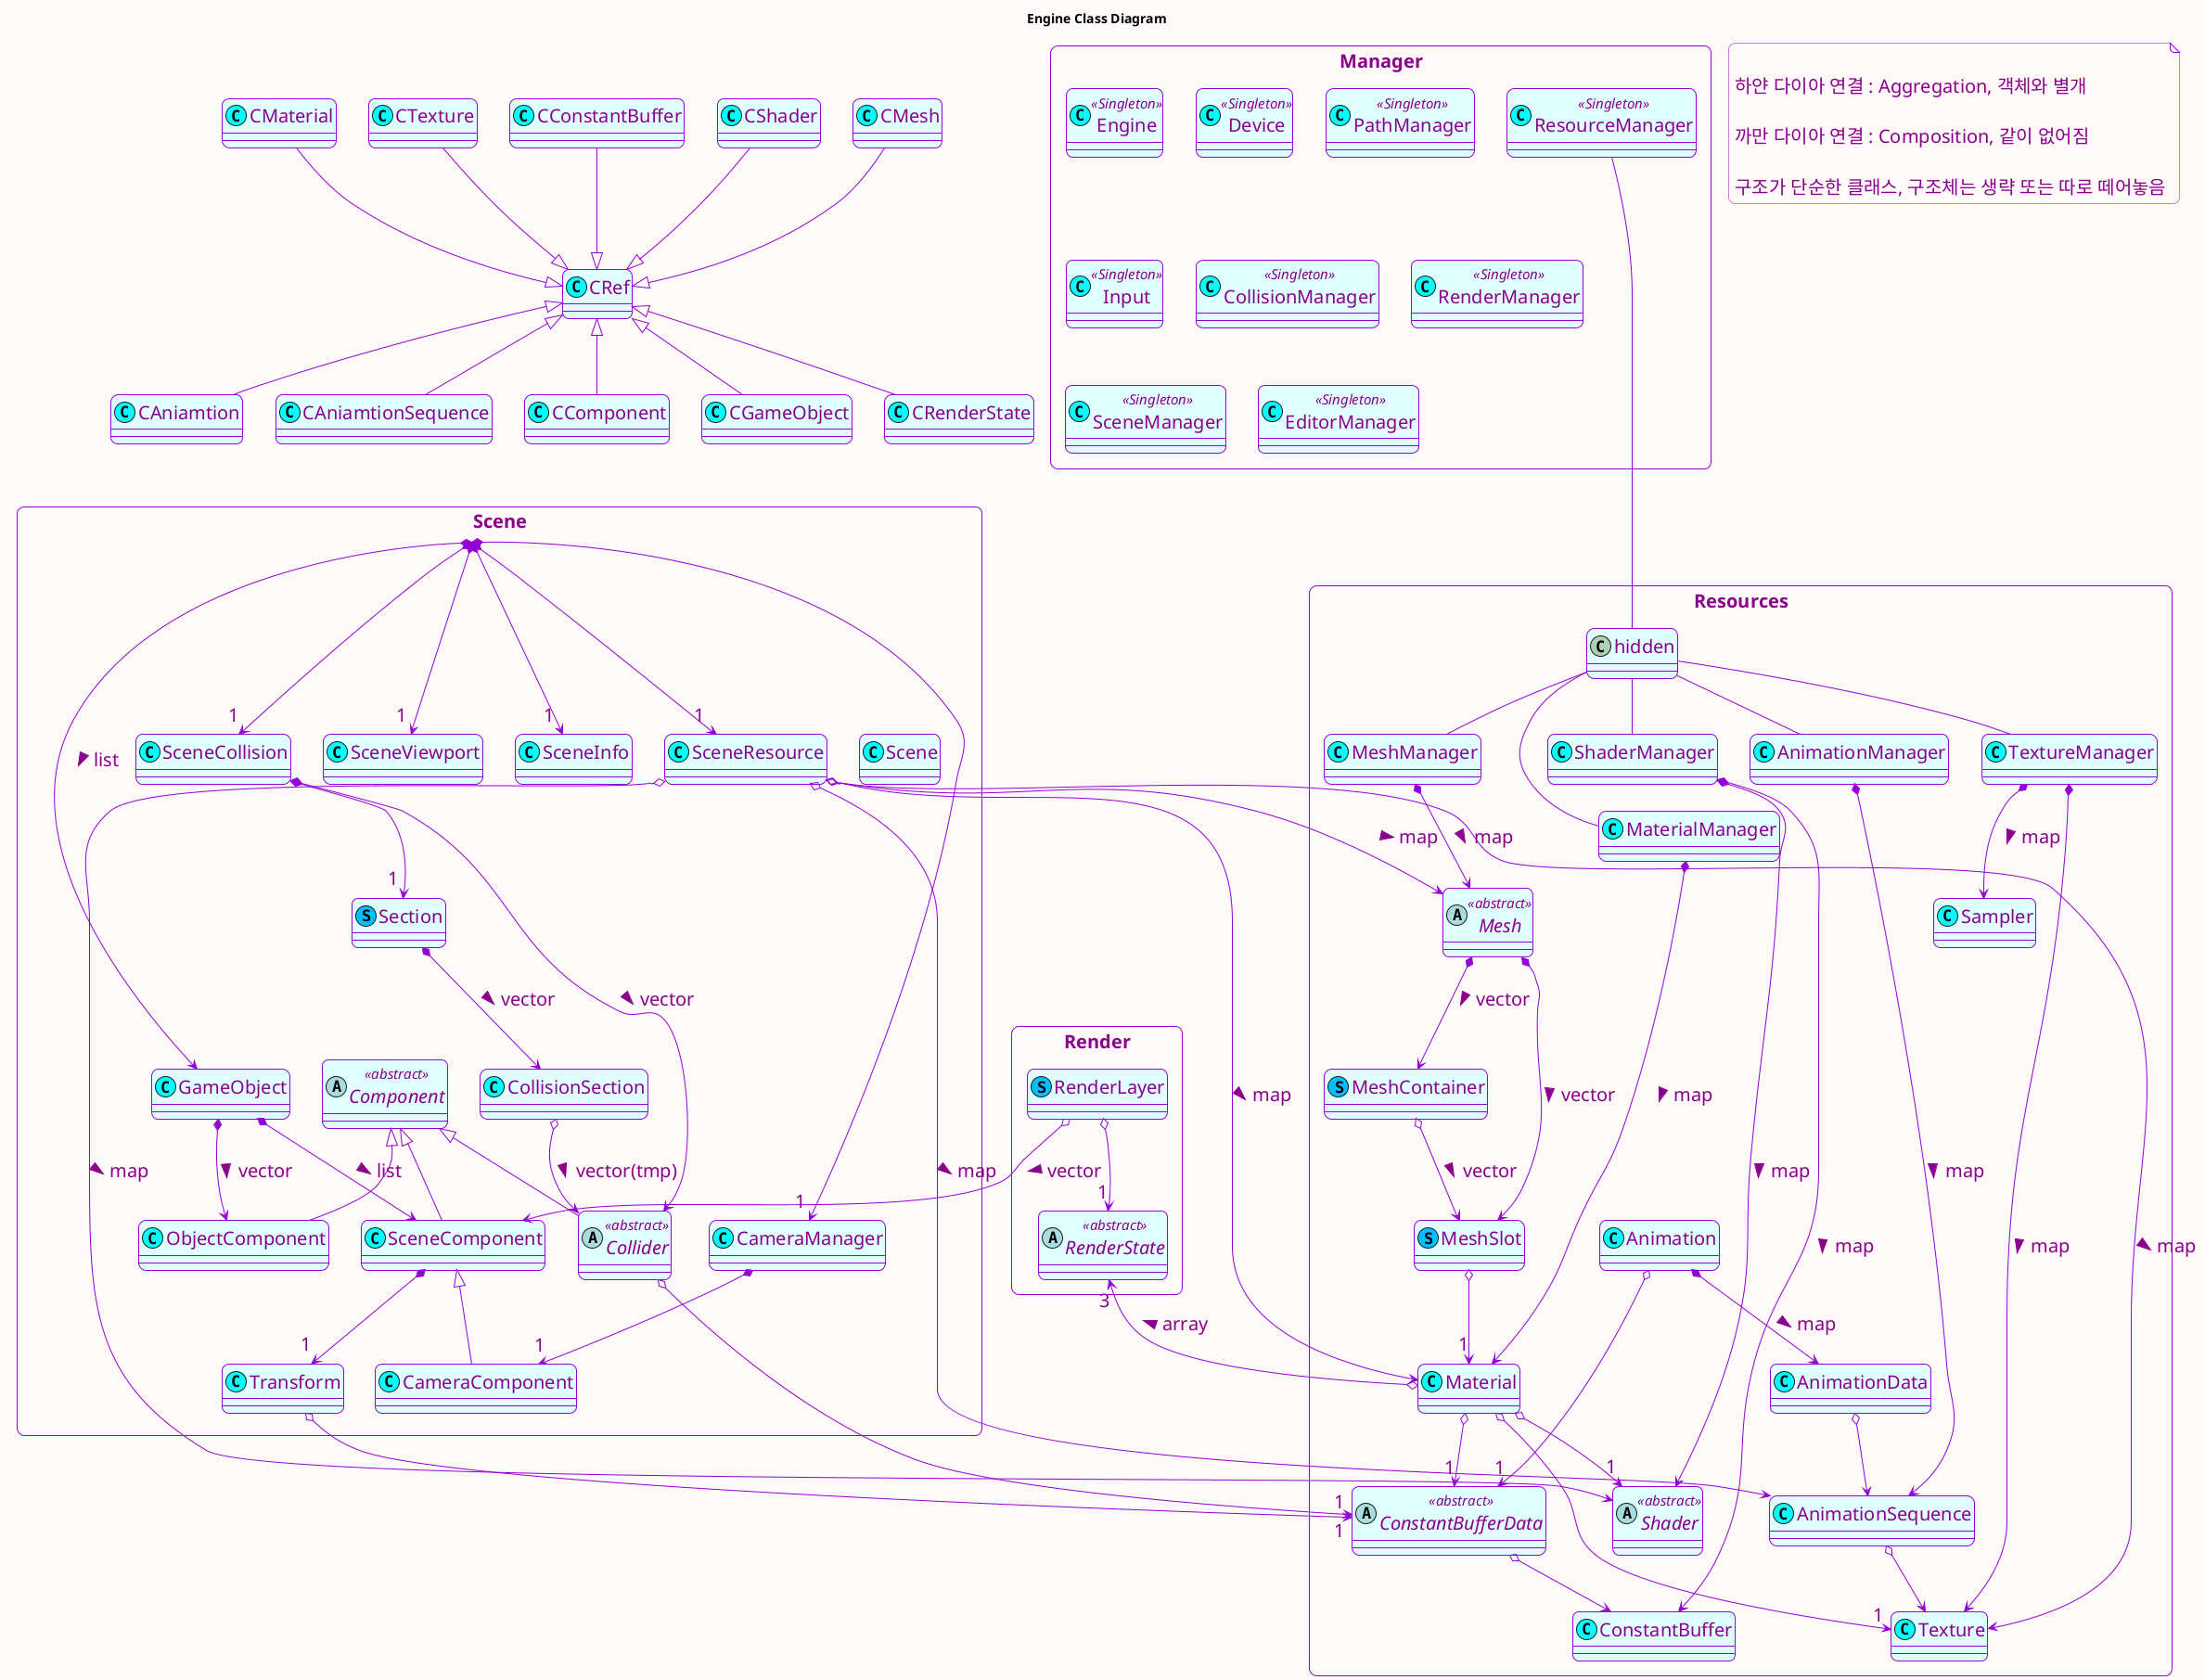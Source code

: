 @startuml DX Engine
title Engine Class Diagram

<style>
classDiagram {
  BackgroundColor Snow
  FontColor DarkMagenta
  LineColor DarkViolet
  FontName arial
  FontSize 20
  
  'class {'
  '  BackgroundColor LightCyan'
  '}'
}
</style>
skinparam class {
    BackgroundColor LightCyan
}
skinparam roundCorner 15
skinparam Shadowing false
skinparam ClassBorderThickness 1
skinparam CircledCharacterFontColor DarkViolet
skinparam CircledCharacterFontStyle bold
'skinparam CircledCharacterFontSize 15'
'skinparam CircledCharacterRadius 10'

skinparam ClassStereotypeFontColor DarkMagenta
skinparam ClassStereotypeFontSize 15

'note right of Engine
note as A

  하얀 다이아 연결 : Aggregation, 객체와 별개

  까만 다이아 연결 : Composition, 같이 없어짐

  구조가 단순한 클래스, 구조체는 생략 또는 따로 떼어놓음
end note


package Manager <<Rectangle>> {
  class Engine <<(C, Aqua) Singleton>>
  class Device <<(C, Aqua) Singleton>>
  class PathManager <<(C, Aqua) Singleton>>
  class Input <<(C, Aqua) Singleton>>
  class CollisionManager <<(C, Aqua) Singleton>>
  class ResourceManager <<(C, Aqua) Singleton>>
  class RenderManager <<(C, Aqua) Singleton>>
  class SceneManager <<(C, Aqua) Singleton>>
  class EditorManager <<(C, Aqua) Singleton>>
}

package Resources <<Rectangle>> {
  class hidden
  class ShaderManager <<(C, Aqua)>>
  class TextureManager <<(C, Aqua)>>
  class MaterialManager <<(C, Aqua)>>
  class MeshManager <<(C, Aqua)>>
  class AnimationManager <<(C, Aqua)>>

  abstract class Shader <<abstract>>
  class ConstantBuffer <<(C, Aqua)>>
  abstract class ConstantBufferData <<abstract>>

  class Texture <<(C, Aqua)>>
  class Sampler <<(C, Aqua)>>

  class Material <<(C, Aqua)>>

  abstract class Mesh <<abstract>>
  struct MeshContainer <<(S, DeepSkyBlue)>>
  struct MeshSlot <<(S, DeepSkyBlue)>>

  class Animation <<(C, Aqua)>>
  class AnimationData <<(C, Aqua)>>
  class AnimationSequence <<(C, Aqua)>>
  'class SoundManager <<(C, Aqua)>>
  'class Sound <<(C, Aqua)>>

  'class FontManager <<(C, Aqua)>>
  'class Font <<(C, Aqua)>>
}

package Render <<Rectangle>> {
  class RenderLayer <<(S, DeepSkyBlue)>>
  abstract class RenderState <<abstract>>
}

package Scene <<Rectangle>> {
  class Scene <<(C, Aqua)>>
  class SceneInfo <<(C, Aqua)>>
  class SceneResource <<(C, Aqua)>>
  class SceneCollision <<(C, Aqua)>>
  class CameraManager <<(C, Aqua)>>
  class SceneViewport <<(C, Aqua)>>

  struct Section <<(S, DeepSkyBlue)>>
  class CollisionSection <<(C, Aqua)>>
  abstract class Collider <<abstract>>

  class GameObject <<(C, Aqua)>>
  abstract class Component <<abstract>>
  class SceneComponent <<(C, Aqua)>>
  class CameraComponent <<(C, Aqua)>>
  class Transform <<(C, Aqua)>>
  class ObjectComponent <<(C, Aqua)>>
}


class CRef <<(C, Aqua)>>
class CShader <<(C, Aqua)>>
class CConstantBuffer <<(C, Aqua)>>
class CTexture <<(C, Aqua)>>
class CMaterial <<(C, Aqua)>>
class CMesh <<(C, Aqua)>>
class CRenderState <<(C, Aqua)>>
class CAniamtion <<(C, Aqua)>>
class CAniamtionSequence <<(C, Aqua)>>
class CComponent <<(C, Aqua)>>
class CGameObject <<(C, Aqua)>>




CRef <|-up-  CShader
CRef <|-up-  CConstantBuffer
CRef <|-up-  CTexture
CRef <|-up-  CMaterial
CRef <|-up-  CMesh
CRef <|--  CRenderState
CRef <|--  CAniamtion
CRef <|--  CAniamtionSequence
CRef <|--  CComponent
CRef <|--  CGameObject


'Engine -- Device
'Engine -- Input
'Engine -- PathManager
' Engine -- CollisionManager
' Engine -- ResourceManager
' Engine -- RenderManager
' Engine -- SceneManager
' Engine -- EditorManager

  ' ResourceManager *--> ShaderManager
  ' ResourceManager *--> TextureManager
  ' ResourceManager *--> MaterialManager
  ' ResourceManager *--> MeshManager
  ' ResourceManager *--> AnimationManager
  ResourceManager ----- hidden
  hidden -- ShaderManager
  hidden -- TextureManager
  hidden -- MaterialManager
  hidden -- MeshManager
  hidden -- AnimationManager
    ShaderManager *--> Shader : map >
    ShaderManager *-------> ConstantBuffer : map >
      ConstantBufferData o--> ConstantBuffer
    TextureManager *--> Texture : map >
    TextureManager *--> Sampler : map >
    MaterialManager *--> Material : map >
      Material o--> "1" Texture
      Material o--> "1" Shader
      Material o--> "3" RenderState : array >
      Material o--> "1" ConstantBufferData
    MeshManager *--> Mesh : map >
      Mesh *--> MeshContainer : vector >
      Mesh *--> MeshSlot : vector >
        MeshContainer o--> MeshSlot : vector >
        MeshSlot o--> "1" Material
    AnimationManager *------> AnimationSequence : map >
      Animation *--> AnimationData : map >
      AnimationData o--> AnimationSequence
      AnimationSequence o--> Texture
        Animation o--> "1" ConstantBufferData

  'RenderManager *--> RenderLayer : map >
    RenderLayer o--> "1" RenderState
    RenderLayer o-->  SceneComponent : vector >

  'SceneManager *--> " 1 " Scene
    Scene *--> " 1 " SceneInfo
    Scene *--> " 1 " CameraManager
      CameraManager *--> " 1 " CameraComponent
    Scene *---> " 1 " SceneResource
    Scene *---> " 1 " SceneCollision
    Scene *--->  GameObject : list >
      SceneResource o---> Shader : map >
      SceneResource o---> Texture : map >
      SceneResource o---> Material : map >
      SceneResource o---> Mesh : map >
      SceneResource o---> AnimationSequence : map >
'     SceneResource o---> Sound : map >
      SceneCollision *-->  " 1 " Section
      SceneCollision *-->  Collider : vector >
        Section *--> CollisionSection : vector >
          CollisionSection o--> Collider : vector(tmp) >

      Component <|--  Collider
        Collider o--> "1" ConstantBufferData
      Component <|--  SceneComponent
        SceneComponent <|-- CameraComponent
      Component <|--  ObjectComponent
      GameObject *-->  SceneComponent : list >
      GameObject *-->  ObjectComponent : vector >
        SceneComponent *--> " 1 " Transform
          Transform o--> "1" ConstantBufferData
    Scene *--->  " 1 " SceneViewport


hide hidden
hide hidden1

'stop'
@enduml
